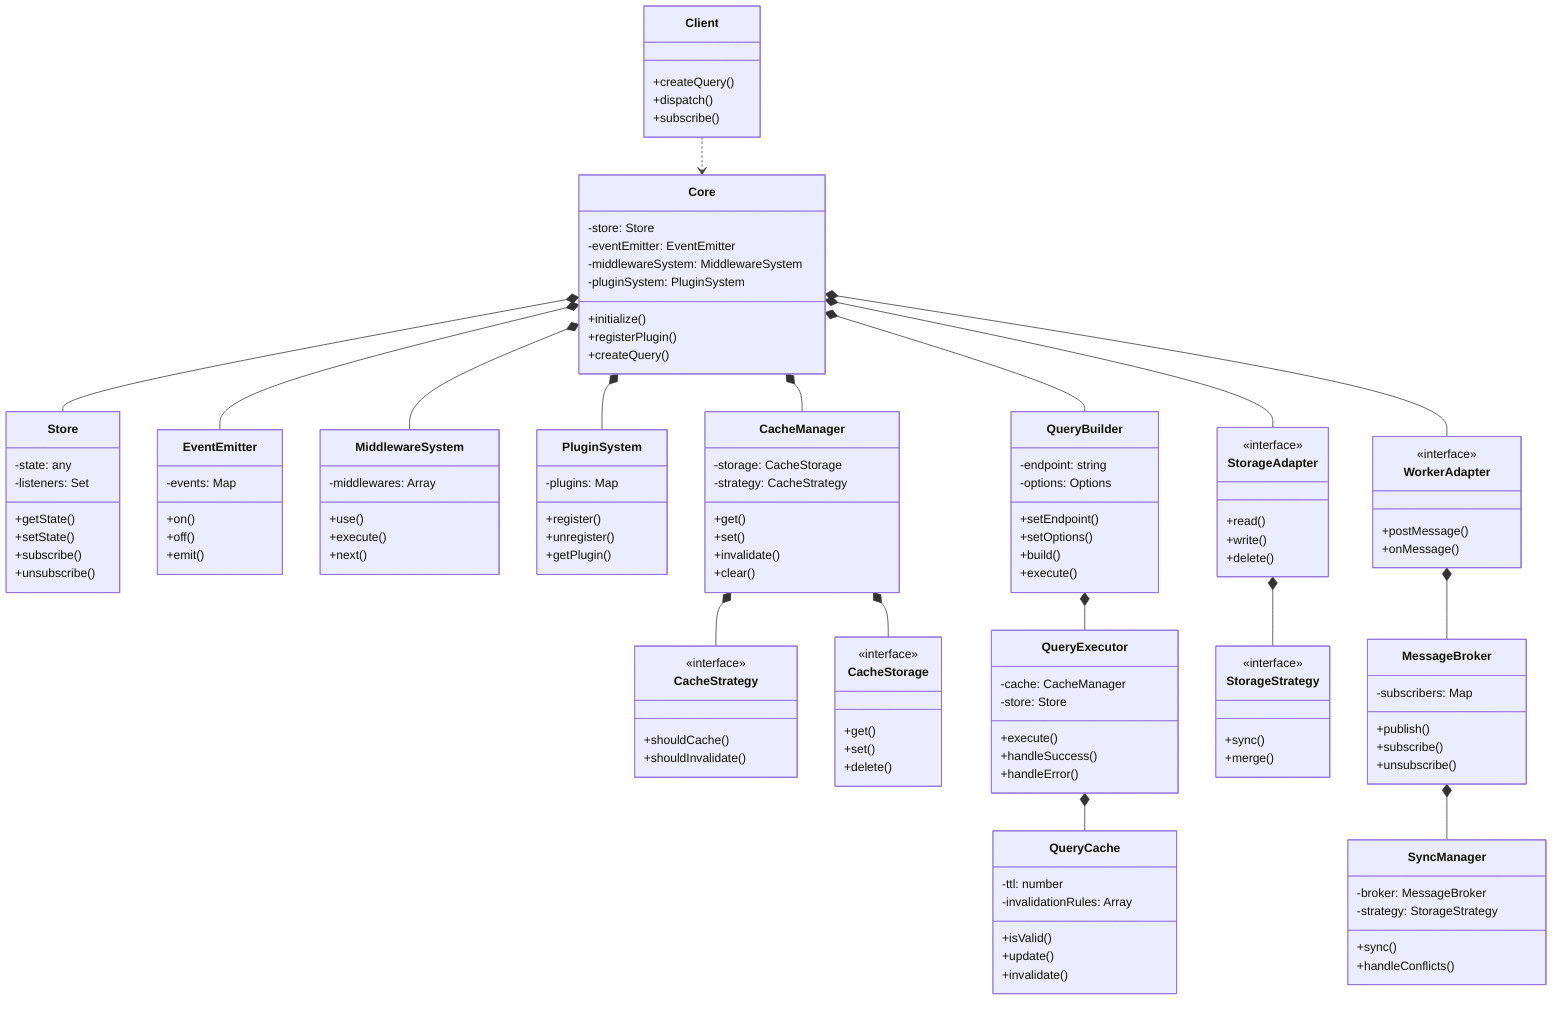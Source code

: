classDiagram
    Client ..> Core
    Core *-- Store
    Core *-- EventEmitter
    Core *-- MiddlewareSystem
    Core *-- PluginSystem
    Core *-- CacheManager
    Core *-- QueryBuilder
    Core *-- StorageAdapter
    Core *-- WorkerAdapter

    CacheManager *-- CacheStrategy
    CacheManager *-- CacheStorage

    QueryBuilder *-- QueryExecutor
    QueryExecutor *-- QueryCache

    StorageAdapter *-- StorageStrategy
    WorkerAdapter *-- MessageBroker
    MessageBroker *-- SyncManager

    class Client {
        +createQuery()
        +dispatch()
        +subscribe()
    }

    class Core {
        -store: Store
        -eventEmitter: EventEmitter
        -middlewareSystem: MiddlewareSystem
        -pluginSystem: PluginSystem
        +initialize()
        +registerPlugin()
        +createQuery()
    }

    class Store {
        -state: any
        -listeners: Set
        +getState()
        +setState()
        +subscribe()
        +unsubscribe()
    }

    class EventEmitter {
        -events: Map
        +on()
        +off()
        +emit()
    }

    class MiddlewareSystem {
        -middlewares: Array
        +use()
        +execute()
        +next()
    }

    class PluginSystem {
        -plugins: Map
        +register()
        +unregister()
        +getPlugin()
    }

    class CacheManager {
        -storage: CacheStorage
        -strategy: CacheStrategy
        +get()
        +set()
        +invalidate()
        +clear()
    }

    class CacheStrategy {
        <<interface>>
        +shouldCache()
        +shouldInvalidate()
    }

    class CacheStorage {
        <<interface>>
        +get()
        +set()
        +delete()
    }

    class QueryBuilder {
        -endpoint: string
        -options: Options
        +setEndpoint()
        +setOptions()
        +build()
        +execute()
    }

    class QueryExecutor {
        -cache: CacheManager
        -store: Store
        +execute()
        +handleSuccess()
        +handleError()
    }

    class QueryCache {
        -ttl: number
        -invalidationRules: Array
        +isValid()
        +update()
        +invalidate()
    }

    class StorageAdapter {
        <<interface>>
        +read()
        +write()
        +delete()
    }

    class StorageStrategy {
        <<interface>>
        +sync()
        +merge()
    }

    class WorkerAdapter {
        <<interface>>
        +postMessage()
        +onMessage()
    }

    class MessageBroker {
        -subscribers: Map
        +publish()
        +subscribe()
        +unsubscribe()
    }

    class SyncManager {
        -broker: MessageBroker
        -strategy: StorageStrategy
        +sync()
        +handleConflicts()
    }